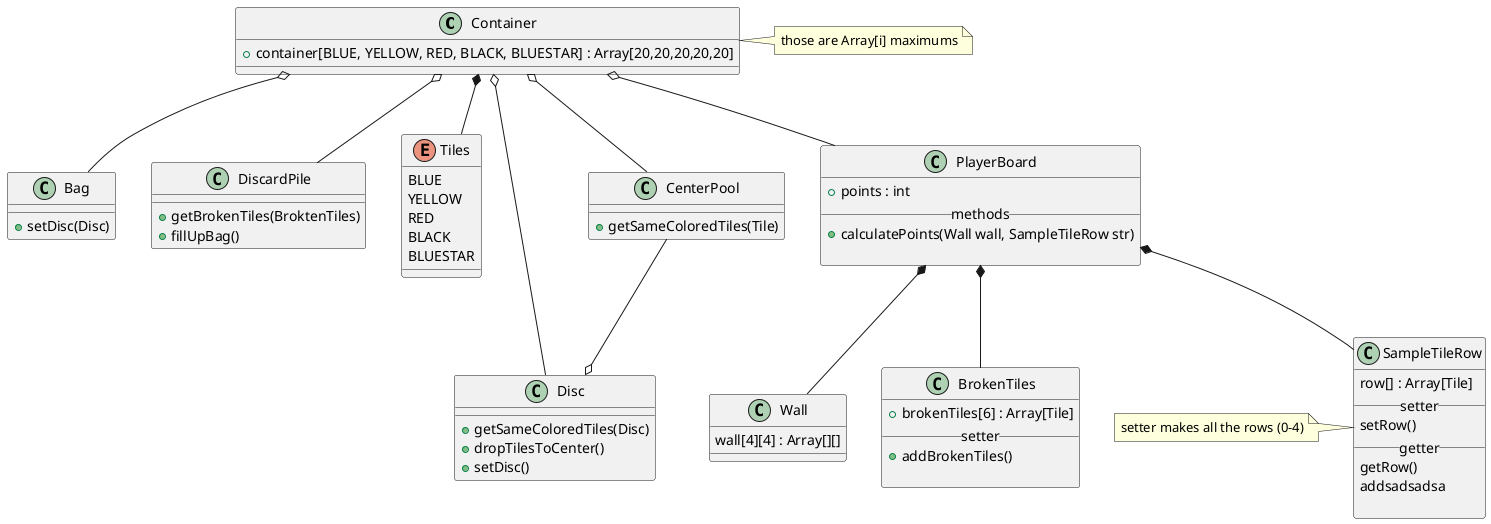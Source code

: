 @startuml Azul classes
class Container{
    + container[BLUE, YELLOW, RED, BLACK, BLUESTAR] : Array[20,20,20,20,20]
    

}
note right: those are Array[i] maximums
Container o-- Bag
class Bag{
    + setDisc(Disc)

}

Container o-- DiscardPile
class DiscardPile{
    + getBrokenTiles(BroktenTiles)
    + fillUpBag()
}

Container *--Tiles
enum Tiles{
    BLUE
    YELLOW
    RED
    BLACK
    BLUESTAR
}

Container o-- Disc
class Disc{
    + getSameColoredTiles(Disc)
    + dropTilesToCenter()
    + setDisc()
}
Container o-- CenterPool
CenterPool --o Disc
class CenterPool{
    + getSameColoredTiles(Tile)
}



Container o-- PlayerBoard
class PlayerBoard{
    + points : int
    __methods__
    + calculatePoints(Wall wall, SampleTileRow str)

}

PlayerBoard *-- SampleTileRow
class SampleTileRow{
    row[] : Array[Tile]
    __setter__
    setRow()
    __getter__
    getRow()
addsadsadsa

}
note left: setter makes all the rows (0-4)

PlayerBoard *-- Wall
class Wall{
    wall[4][4] : Array[][]
}

PlayerBoard *-- BrokenTiles
class BrokenTiles{
    + brokenTiles[6] : Array[Tile]
    __setter__
    + addBrokenTiles()

}

@enduml